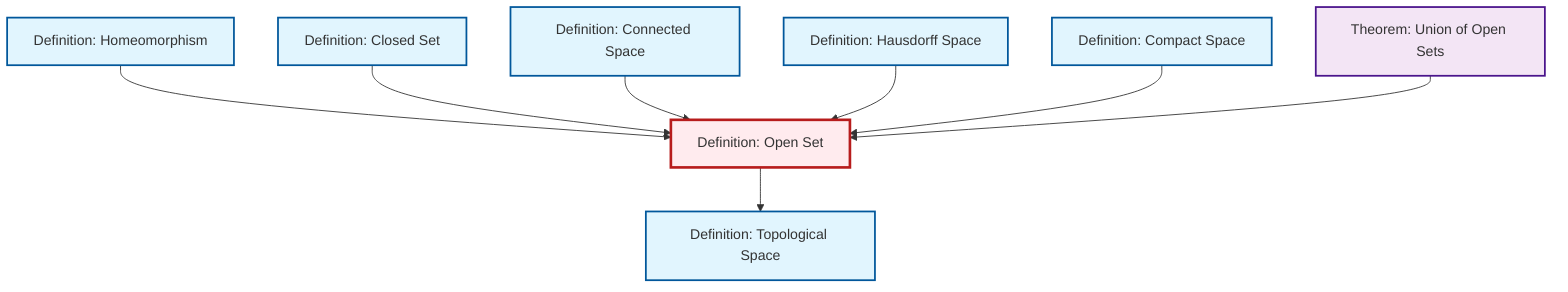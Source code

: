 graph TD
    classDef definition fill:#e1f5fe,stroke:#01579b,stroke-width:2px
    classDef theorem fill:#f3e5f5,stroke:#4a148c,stroke-width:2px
    classDef axiom fill:#fff3e0,stroke:#e65100,stroke-width:2px
    classDef example fill:#e8f5e9,stroke:#1b5e20,stroke-width:2px
    classDef current fill:#ffebee,stroke:#b71c1c,stroke-width:3px
    def-homeomorphism["Definition: Homeomorphism"]:::definition
    thm-union-open-sets["Theorem: Union of Open Sets"]:::theorem
    def-hausdorff["Definition: Hausdorff Space"]:::definition
    def-topological-space["Definition: Topological Space"]:::definition
    def-connected["Definition: Connected Space"]:::definition
    def-closed-set["Definition: Closed Set"]:::definition
    def-compact["Definition: Compact Space"]:::definition
    def-open-set["Definition: Open Set"]:::definition
    def-homeomorphism --> def-open-set
    def-closed-set --> def-open-set
    def-connected --> def-open-set
    def-open-set --> def-topological-space
    def-hausdorff --> def-open-set
    def-compact --> def-open-set
    thm-union-open-sets --> def-open-set
    class def-open-set current